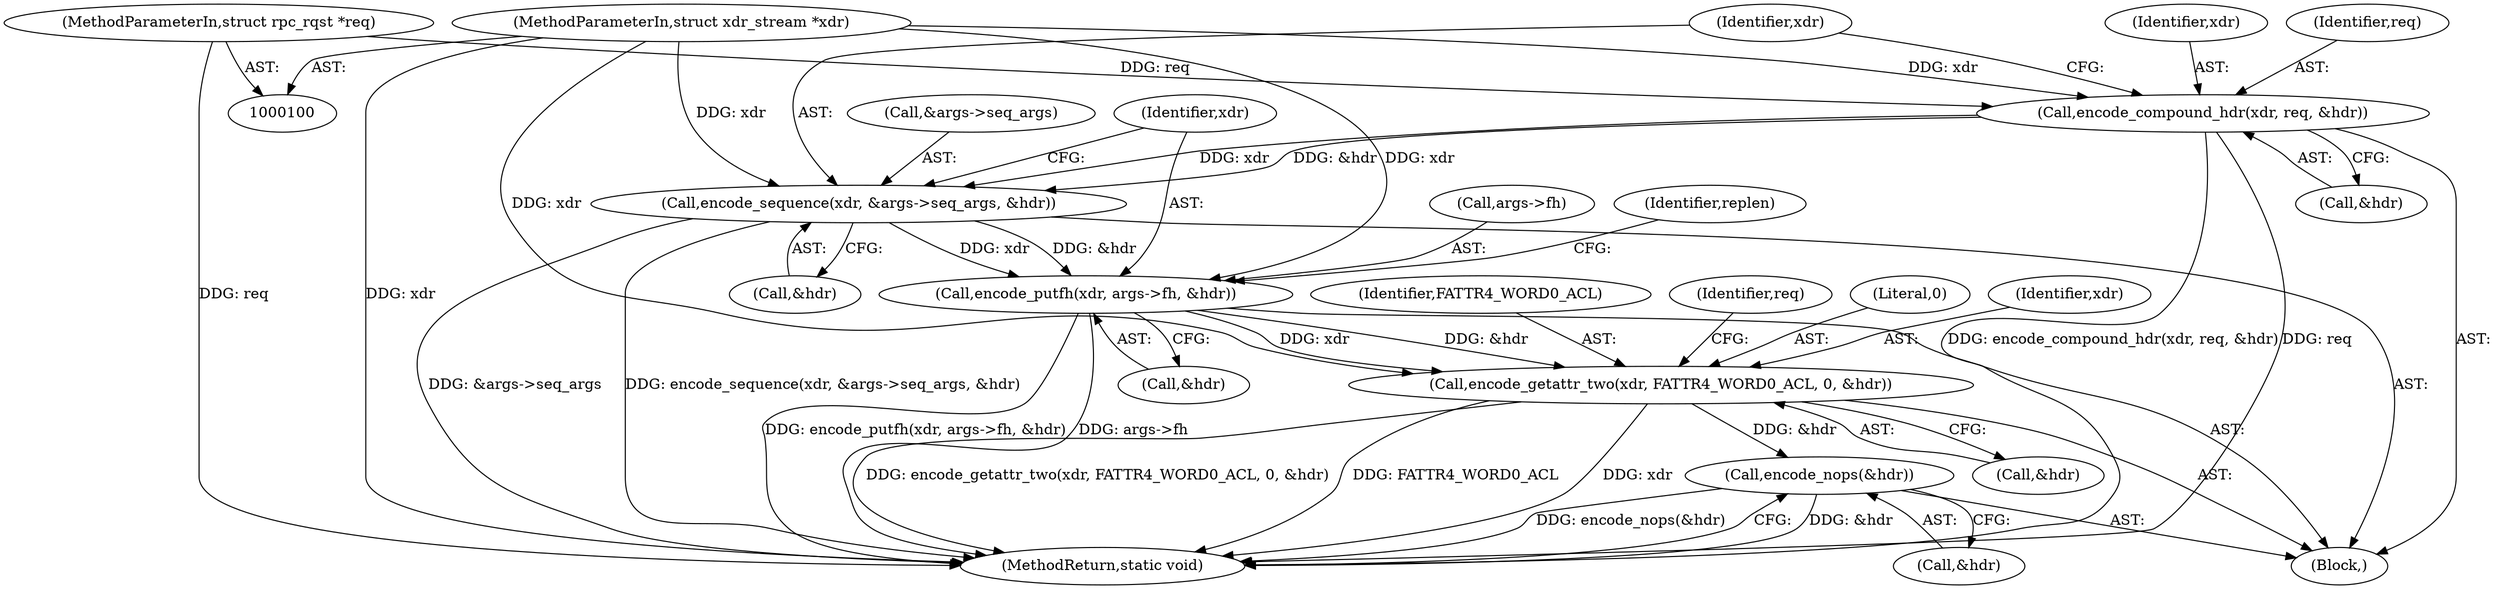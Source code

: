 digraph "0_linux_bf118a342f10dafe44b14451a1392c3254629a1f_4@pointer" {
"1000120" [label="(Call,encode_putfh(xdr, args->fh, &hdr))"];
"1000112" [label="(Call,encode_sequence(xdr, &args->seq_args, &hdr))"];
"1000107" [label="(Call,encode_compound_hdr(xdr, req, &hdr))"];
"1000102" [label="(MethodParameterIn,struct xdr_stream *xdr)"];
"1000101" [label="(MethodParameterIn,struct rpc_rqst *req)"];
"1000138" [label="(Call,encode_getattr_two(xdr, FATTR4_WORD0_ACL, 0, &hdr))"];
"1000161" [label="(Call,encode_nops(&hdr))"];
"1000113" [label="(Identifier,xdr)"];
"1000142" [label="(Call,&hdr)"];
"1000140" [label="(Identifier,FATTR4_WORD0_ACL)"];
"1000161" [label="(Call,encode_nops(&hdr))"];
"1000122" [label="(Call,args->fh)"];
"1000164" [label="(MethodReturn,static void)"];
"1000162" [label="(Call,&hdr)"];
"1000147" [label="(Identifier,req)"];
"1000114" [label="(Call,&args->seq_args)"];
"1000118" [label="(Call,&hdr)"];
"1000125" [label="(Call,&hdr)"];
"1000138" [label="(Call,encode_getattr_two(xdr, FATTR4_WORD0_ACL, 0, &hdr))"];
"1000108" [label="(Identifier,xdr)"];
"1000109" [label="(Identifier,req)"];
"1000128" [label="(Identifier,replen)"];
"1000112" [label="(Call,encode_sequence(xdr, &args->seq_args, &hdr))"];
"1000120" [label="(Call,encode_putfh(xdr, args->fh, &hdr))"];
"1000101" [label="(MethodParameterIn,struct rpc_rqst *req)"];
"1000110" [label="(Call,&hdr)"];
"1000141" [label="(Literal,0)"];
"1000107" [label="(Call,encode_compound_hdr(xdr, req, &hdr))"];
"1000104" [label="(Block,)"];
"1000139" [label="(Identifier,xdr)"];
"1000121" [label="(Identifier,xdr)"];
"1000102" [label="(MethodParameterIn,struct xdr_stream *xdr)"];
"1000120" -> "1000104"  [label="AST: "];
"1000120" -> "1000125"  [label="CFG: "];
"1000121" -> "1000120"  [label="AST: "];
"1000122" -> "1000120"  [label="AST: "];
"1000125" -> "1000120"  [label="AST: "];
"1000128" -> "1000120"  [label="CFG: "];
"1000120" -> "1000164"  [label="DDG: encode_putfh(xdr, args->fh, &hdr)"];
"1000120" -> "1000164"  [label="DDG: args->fh"];
"1000112" -> "1000120"  [label="DDG: xdr"];
"1000112" -> "1000120"  [label="DDG: &hdr"];
"1000102" -> "1000120"  [label="DDG: xdr"];
"1000120" -> "1000138"  [label="DDG: xdr"];
"1000120" -> "1000138"  [label="DDG: &hdr"];
"1000112" -> "1000104"  [label="AST: "];
"1000112" -> "1000118"  [label="CFG: "];
"1000113" -> "1000112"  [label="AST: "];
"1000114" -> "1000112"  [label="AST: "];
"1000118" -> "1000112"  [label="AST: "];
"1000121" -> "1000112"  [label="CFG: "];
"1000112" -> "1000164"  [label="DDG: &args->seq_args"];
"1000112" -> "1000164"  [label="DDG: encode_sequence(xdr, &args->seq_args, &hdr)"];
"1000107" -> "1000112"  [label="DDG: xdr"];
"1000107" -> "1000112"  [label="DDG: &hdr"];
"1000102" -> "1000112"  [label="DDG: xdr"];
"1000107" -> "1000104"  [label="AST: "];
"1000107" -> "1000110"  [label="CFG: "];
"1000108" -> "1000107"  [label="AST: "];
"1000109" -> "1000107"  [label="AST: "];
"1000110" -> "1000107"  [label="AST: "];
"1000113" -> "1000107"  [label="CFG: "];
"1000107" -> "1000164"  [label="DDG: encode_compound_hdr(xdr, req, &hdr)"];
"1000107" -> "1000164"  [label="DDG: req"];
"1000102" -> "1000107"  [label="DDG: xdr"];
"1000101" -> "1000107"  [label="DDG: req"];
"1000102" -> "1000100"  [label="AST: "];
"1000102" -> "1000164"  [label="DDG: xdr"];
"1000102" -> "1000138"  [label="DDG: xdr"];
"1000101" -> "1000100"  [label="AST: "];
"1000101" -> "1000164"  [label="DDG: req"];
"1000138" -> "1000104"  [label="AST: "];
"1000138" -> "1000142"  [label="CFG: "];
"1000139" -> "1000138"  [label="AST: "];
"1000140" -> "1000138"  [label="AST: "];
"1000141" -> "1000138"  [label="AST: "];
"1000142" -> "1000138"  [label="AST: "];
"1000147" -> "1000138"  [label="CFG: "];
"1000138" -> "1000164"  [label="DDG: xdr"];
"1000138" -> "1000164"  [label="DDG: encode_getattr_two(xdr, FATTR4_WORD0_ACL, 0, &hdr)"];
"1000138" -> "1000164"  [label="DDG: FATTR4_WORD0_ACL"];
"1000138" -> "1000161"  [label="DDG: &hdr"];
"1000161" -> "1000104"  [label="AST: "];
"1000161" -> "1000162"  [label="CFG: "];
"1000162" -> "1000161"  [label="AST: "];
"1000164" -> "1000161"  [label="CFG: "];
"1000161" -> "1000164"  [label="DDG: &hdr"];
"1000161" -> "1000164"  [label="DDG: encode_nops(&hdr)"];
}
